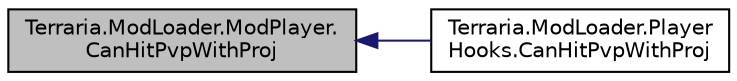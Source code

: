 digraph "Terraria.ModLoader.ModPlayer.CanHitPvpWithProj"
{
  edge [fontname="Helvetica",fontsize="10",labelfontname="Helvetica",labelfontsize="10"];
  node [fontname="Helvetica",fontsize="10",shape=record];
  rankdir="LR";
  Node22 [label="Terraria.ModLoader.ModPlayer.\lCanHitPvpWithProj",height=0.2,width=0.4,color="black", fillcolor="grey75", style="filled", fontcolor="black"];
  Node22 -> Node23 [dir="back",color="midnightblue",fontsize="10",style="solid",fontname="Helvetica"];
  Node23 [label="Terraria.ModLoader.Player\lHooks.CanHitPvpWithProj",height=0.2,width=0.4,color="black", fillcolor="white", style="filled",URL="$class_terraria_1_1_mod_loader_1_1_player_hooks.html#a1582b064966d8b4c04b38fa7e2eabac2"];
}
